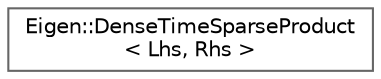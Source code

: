 digraph "类继承关系图"
{
 // LATEX_PDF_SIZE
  bgcolor="transparent";
  edge [fontname=Helvetica,fontsize=10,labelfontname=Helvetica,labelfontsize=10];
  node [fontname=Helvetica,fontsize=10,shape=box,height=0.2,width=0.4];
  rankdir="LR";
  Node0 [id="Node000000",label="Eigen::DenseTimeSparseProduct\l\< Lhs, Rhs \>",height=0.2,width=0.4,color="grey40", fillcolor="white", style="filled",URL="$class_eigen_1_1_dense_time_sparse_product.html",tooltip=" "];
}
